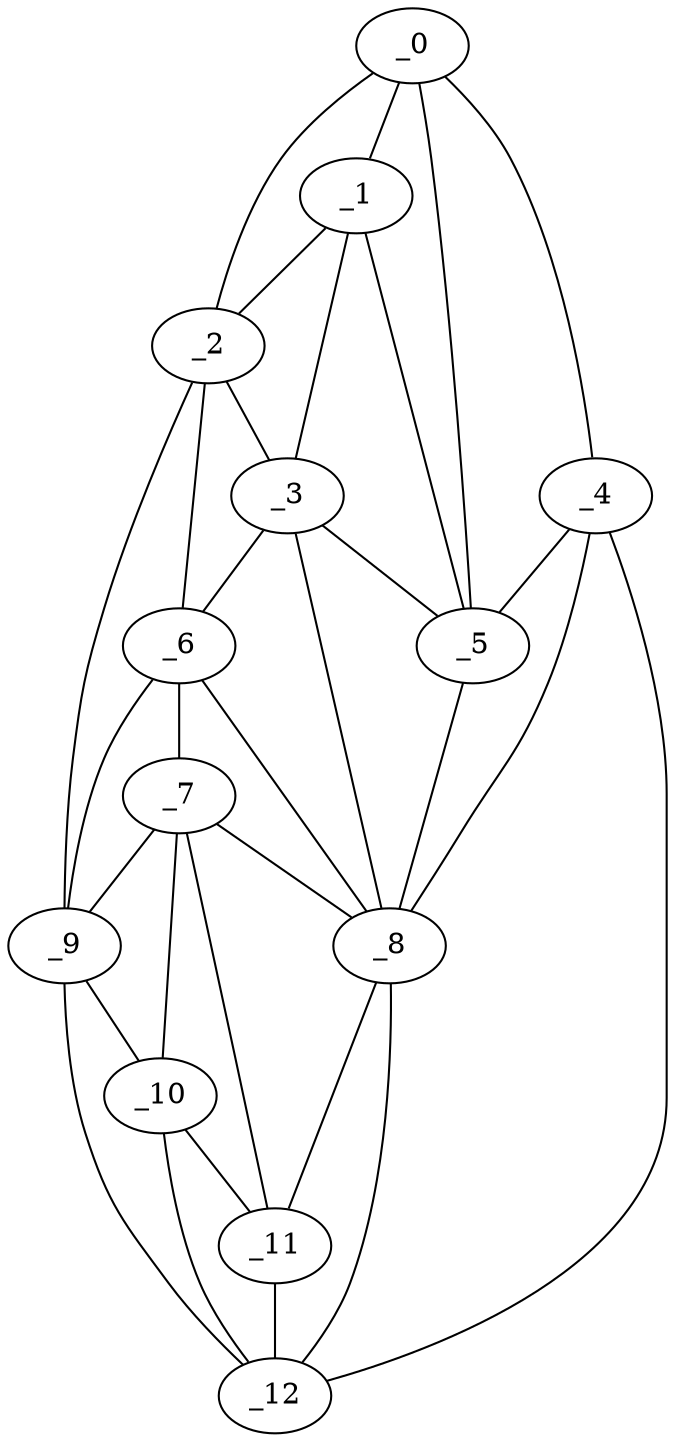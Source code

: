 graph "obj34__210.gxl" {
	_0	 [x=39,
		y=36];
	_1	 [x=47,
		y=39];
	_0 -- _1	 [valence=2];
	_2	 [x=60,
		y=28];
	_0 -- _2	 [valence=1];
	_4	 [x=66,
		y=87];
	_0 -- _4	 [valence=1];
	_5	 [x=67,
		y=78];
	_0 -- _5	 [valence=1];
	_1 -- _2	 [valence=1];
	_3	 [x=63,
		y=38];
	_1 -- _3	 [valence=1];
	_1 -- _5	 [valence=2];
	_2 -- _3	 [valence=2];
	_6	 [x=71,
		y=40];
	_2 -- _6	 [valence=2];
	_9	 [x=83,
		y=30];
	_2 -- _9	 [valence=1];
	_3 -- _5	 [valence=2];
	_3 -- _6	 [valence=1];
	_8	 [x=77,
		y=72];
	_3 -- _8	 [valence=1];
	_4 -- _5	 [valence=2];
	_4 -- _8	 [valence=1];
	_12	 [x=124,
		y=68];
	_4 -- _12	 [valence=1];
	_5 -- _8	 [valence=2];
	_7	 [x=77,
		y=44];
	_6 -- _7	 [valence=1];
	_6 -- _8	 [valence=2];
	_6 -- _9	 [valence=1];
	_7 -- _8	 [valence=2];
	_7 -- _9	 [valence=1];
	_10	 [x=89,
		y=39];
	_7 -- _10	 [valence=2];
	_11	 [x=95,
		y=56];
	_7 -- _11	 [valence=1];
	_8 -- _11	 [valence=1];
	_8 -- _12	 [valence=2];
	_9 -- _10	 [valence=2];
	_9 -- _12	 [valence=1];
	_10 -- _11	 [valence=2];
	_10 -- _12	 [valence=2];
	_11 -- _12	 [valence=2];
}
